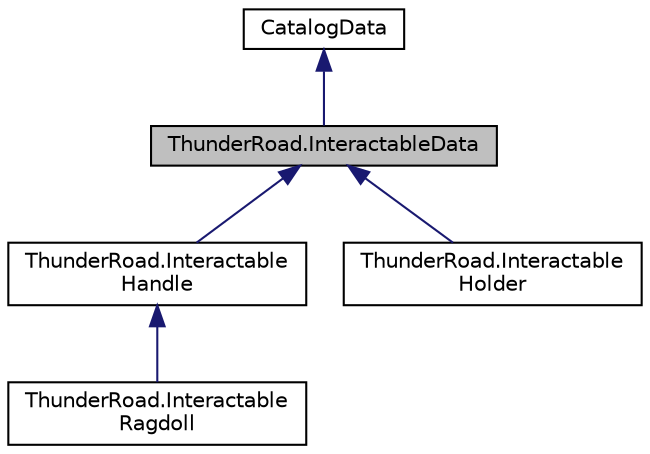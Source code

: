 digraph "ThunderRoad.InteractableData"
{
 // LATEX_PDF_SIZE
  edge [fontname="Helvetica",fontsize="10",labelfontname="Helvetica",labelfontsize="10"];
  node [fontname="Helvetica",fontsize="10",shape=record];
  Node1 [label="ThunderRoad.InteractableData",height=0.2,width=0.4,color="black", fillcolor="grey75", style="filled", fontcolor="black",tooltip="Class InteractableData. Implements the ThunderRoad.CatalogData"];
  Node2 -> Node1 [dir="back",color="midnightblue",fontsize="10",style="solid",fontname="Helvetica"];
  Node2 [label="CatalogData",height=0.2,width=0.4,color="black", fillcolor="white", style="filled",URL="$class_thunder_road_1_1_catalog_data.html",tooltip="Class CatalogData."];
  Node1 -> Node3 [dir="back",color="midnightblue",fontsize="10",style="solid",fontname="Helvetica"];
  Node3 [label="ThunderRoad.Interactable\lHandle",height=0.2,width=0.4,color="black", fillcolor="white", style="filled",URL="$class_thunder_road_1_1_interactable_handle.html",tooltip="Class InteractableHandle. Implements the ThunderRoad.InteractableData"];
  Node3 -> Node4 [dir="back",color="midnightblue",fontsize="10",style="solid",fontname="Helvetica"];
  Node4 [label="ThunderRoad.Interactable\lRagdoll",height=0.2,width=0.4,color="black", fillcolor="white", style="filled",URL="$class_thunder_road_1_1_interactable_ragdoll.html",tooltip="Class InteractableRagdoll. Implements the ThunderRoad.InteractableHandle"];
  Node1 -> Node5 [dir="back",color="midnightblue",fontsize="10",style="solid",fontname="Helvetica"];
  Node5 [label="ThunderRoad.Interactable\lHolder",height=0.2,width=0.4,color="black", fillcolor="white", style="filled",URL="$class_thunder_road_1_1_interactable_holder.html",tooltip="Class InteractableHolder. Implements the ThunderRoad.InteractableData"];
}
